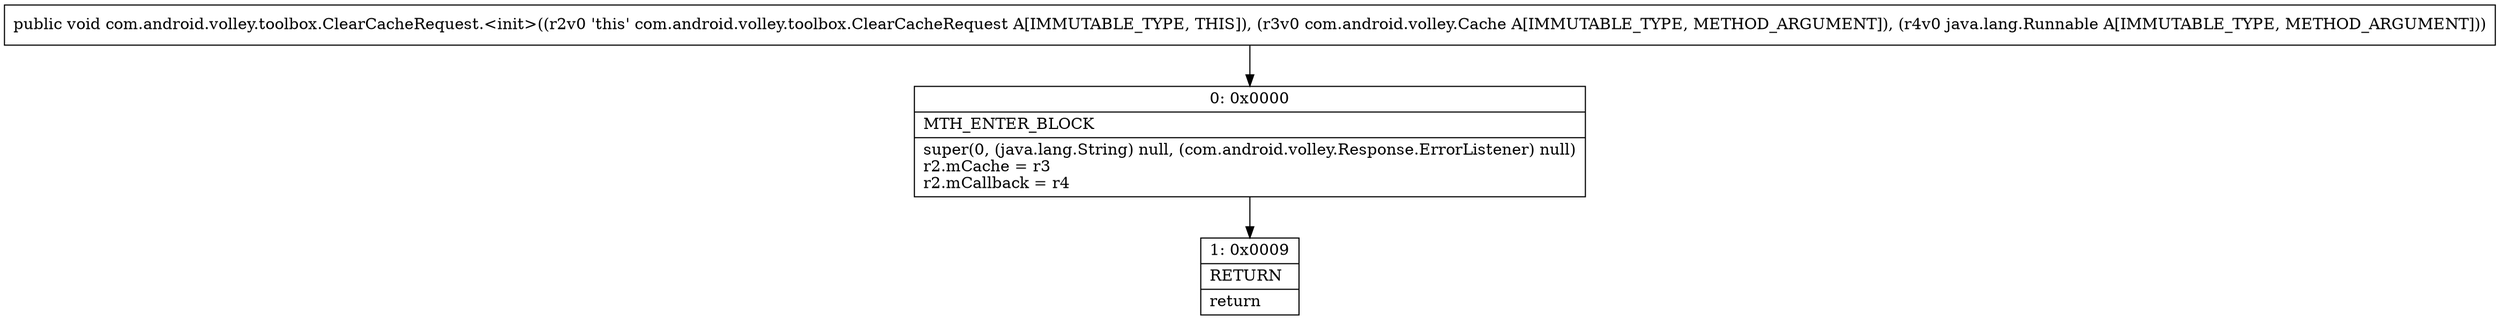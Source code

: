 digraph "CFG forcom.android.volley.toolbox.ClearCacheRequest.\<init\>(Lcom\/android\/volley\/Cache;Ljava\/lang\/Runnable;)V" {
Node_0 [shape=record,label="{0\:\ 0x0000|MTH_ENTER_BLOCK\l|super(0, (java.lang.String) null, (com.android.volley.Response.ErrorListener) null)\lr2.mCache = r3\lr2.mCallback = r4\l}"];
Node_1 [shape=record,label="{1\:\ 0x0009|RETURN\l|return\l}"];
MethodNode[shape=record,label="{public void com.android.volley.toolbox.ClearCacheRequest.\<init\>((r2v0 'this' com.android.volley.toolbox.ClearCacheRequest A[IMMUTABLE_TYPE, THIS]), (r3v0 com.android.volley.Cache A[IMMUTABLE_TYPE, METHOD_ARGUMENT]), (r4v0 java.lang.Runnable A[IMMUTABLE_TYPE, METHOD_ARGUMENT])) }"];
MethodNode -> Node_0;
Node_0 -> Node_1;
}

